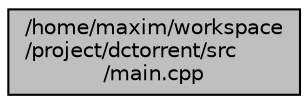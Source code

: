 digraph "/home/maxim/workspace/project/dctorrent/src/main.cpp"
{
  edge [fontname="Helvetica",fontsize="10",labelfontname="Helvetica",labelfontsize="10"];
  node [fontname="Helvetica",fontsize="10",shape=record];
  Node384 [label="/home/maxim/workspace\l/project/dctorrent/src\l/main.cpp",height=0.2,width=0.4,color="black", fillcolor="grey75", style="filled", fontcolor="black"];
}
